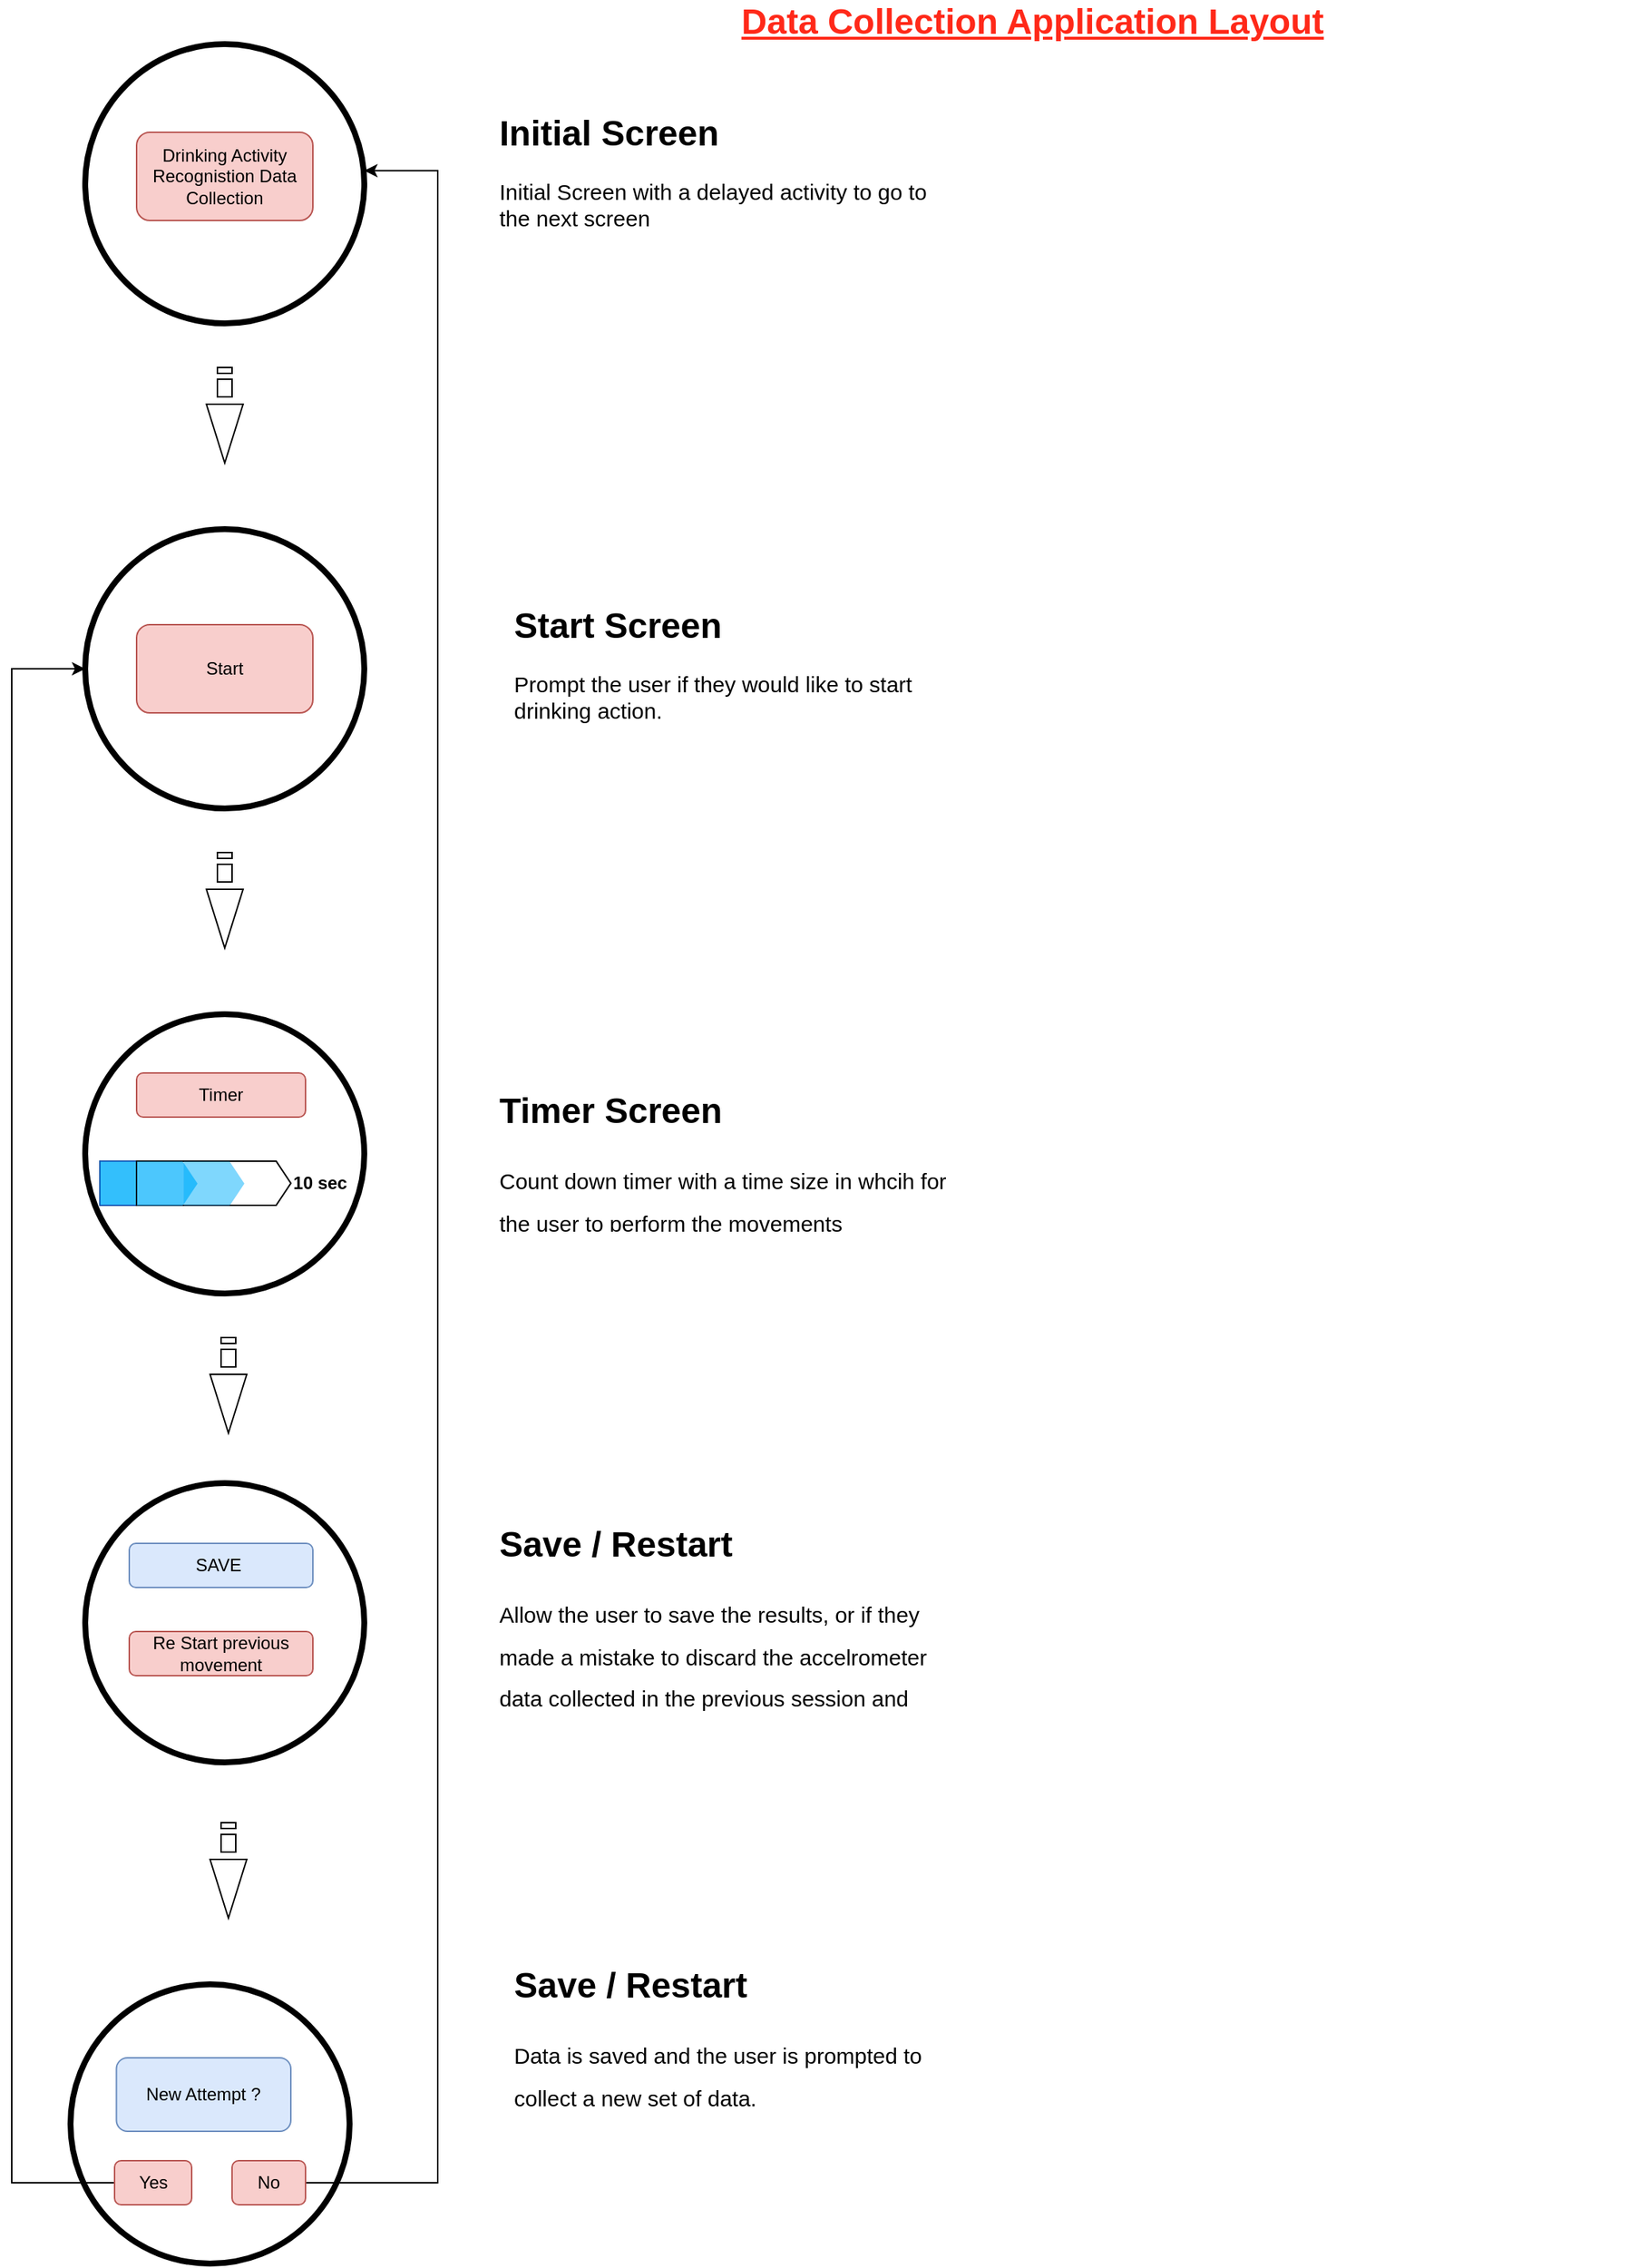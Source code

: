 <mxfile version="24.7.16">
  <diagram id="C5RBs43oDa-KdzZeNtuy" name="Page-1">
    <mxGraphModel dx="2485" dy="1118" grid="1" gridSize="10" guides="1" tooltips="1" connect="1" arrows="1" fold="1" page="1" pageScale="1" pageWidth="827" pageHeight="1169" math="0" shadow="0">
      <root>
        <mxCell id="WIyWlLk6GJQsqaUBKTNV-0" />
        <mxCell id="WIyWlLk6GJQsqaUBKTNV-1" parent="WIyWlLk6GJQsqaUBKTNV-0" />
        <mxCell id="hNArOLOkoMc0WUN-Sgq1-0" value="" style="ellipse;whiteSpace=wrap;html=1;aspect=fixed;gradientColor=none;strokeWidth=4;" vertex="1" parent="WIyWlLk6GJQsqaUBKTNV-1">
          <mxGeometry x="30" y="40" width="190" height="190" as="geometry" />
        </mxCell>
        <mxCell id="hNArOLOkoMc0WUN-Sgq1-1" value="Drinking Activity Recognistion Data Collection" style="rounded=1;whiteSpace=wrap;html=1;fillColor=#f8cecc;strokeColor=#b85450;" vertex="1" parent="WIyWlLk6GJQsqaUBKTNV-1">
          <mxGeometry x="65" y="100" width="120" height="60" as="geometry" />
        </mxCell>
        <mxCell id="hNArOLOkoMc0WUN-Sgq1-5" value="" style="html=1;shadow=0;dashed=0;align=center;verticalAlign=middle;shape=mxgraph.arrows2.stripedArrow;dy=0.6;dx=40;notch=25;rotation=90;" vertex="1" parent="WIyWlLk6GJQsqaUBKTNV-1">
          <mxGeometry x="92.5" y="280" width="65" height="25" as="geometry" />
        </mxCell>
        <mxCell id="hNArOLOkoMc0WUN-Sgq1-6" value="" style="ellipse;whiteSpace=wrap;html=1;aspect=fixed;gradientColor=none;strokeWidth=4;" vertex="1" parent="WIyWlLk6GJQsqaUBKTNV-1">
          <mxGeometry x="30" y="370" width="190" height="190" as="geometry" />
        </mxCell>
        <mxCell id="hNArOLOkoMc0WUN-Sgq1-7" value="Start" style="rounded=1;whiteSpace=wrap;html=1;fillColor=#f8cecc;strokeColor=#b85450;" vertex="1" parent="WIyWlLk6GJQsqaUBKTNV-1">
          <mxGeometry x="65" y="435" width="120" height="60" as="geometry" />
        </mxCell>
        <mxCell id="hNArOLOkoMc0WUN-Sgq1-9" value="&lt;h1 style=&quot;margin-top: 0px;&quot;&gt;Initial Screen&lt;/h1&gt;&lt;p&gt;&lt;font style=&quot;font-size: 15px;&quot;&gt;Initial Screen with a delayed activity to go to the next screen&lt;/font&gt;&lt;/p&gt;" style="text;html=1;whiteSpace=wrap;overflow=hidden;rounded=0;" vertex="1" parent="WIyWlLk6GJQsqaUBKTNV-1">
          <mxGeometry x="310" y="80" width="310" height="100" as="geometry" />
        </mxCell>
        <mxCell id="hNArOLOkoMc0WUN-Sgq1-10" value="&lt;h1 style=&quot;margin-top: 0px;&quot;&gt;Start Screen&lt;/h1&gt;&lt;p&gt;&lt;font style=&quot;font-size: 15px;&quot;&gt;Prompt the user if they would like to start drinking action.&lt;/font&gt;&lt;/p&gt;" style="text;html=1;whiteSpace=wrap;overflow=hidden;rounded=0;" vertex="1" parent="WIyWlLk6GJQsqaUBKTNV-1">
          <mxGeometry x="320" y="415" width="310" height="100" as="geometry" />
        </mxCell>
        <mxCell id="hNArOLOkoMc0WUN-Sgq1-11" value="&lt;font color=&quot;#ff2919&quot; style=&quot;font-size: 24px;&quot;&gt;&lt;b&gt;&lt;u&gt;Data Collection Application Layout&lt;/u&gt;&lt;/b&gt;&lt;/font&gt;" style="text;html=1;align=center;verticalAlign=middle;whiteSpace=wrap;rounded=0;" vertex="1" parent="WIyWlLk6GJQsqaUBKTNV-1">
          <mxGeometry x="270" y="10" width="810" height="30" as="geometry" />
        </mxCell>
        <mxCell id="hNArOLOkoMc0WUN-Sgq1-13" value="" style="html=1;shadow=0;dashed=0;align=center;verticalAlign=middle;shape=mxgraph.arrows2.stripedArrow;dy=0.6;dx=40;notch=25;rotation=90;" vertex="1" parent="WIyWlLk6GJQsqaUBKTNV-1">
          <mxGeometry x="92.5" y="610" width="65" height="25" as="geometry" />
        </mxCell>
        <mxCell id="hNArOLOkoMc0WUN-Sgq1-14" value="&lt;pre style=&quot;&quot;&gt;&lt;br&gt;&lt;/pre&gt;" style="ellipse;whiteSpace=wrap;html=1;aspect=fixed;gradientColor=none;strokeWidth=4;" vertex="1" parent="WIyWlLk6GJQsqaUBKTNV-1">
          <mxGeometry x="30" y="700" width="190" height="190" as="geometry" />
        </mxCell>
        <mxCell id="hNArOLOkoMc0WUN-Sgq1-16" value="&lt;h1 style=&quot;margin-top: 0px;&quot;&gt;&lt;span style=&quot;background-color: initial;&quot;&gt;Timer Screen&amp;nbsp;&lt;/span&gt;&lt;/h1&gt;&lt;h1 style=&quot;margin-top: 0px;&quot;&gt;&lt;span style=&quot;font-size: 15px; background-color: initial; font-weight: normal;&quot;&gt;Count down timer with a time size in whcih for the user to perform the movements&amp;nbsp;&lt;/span&gt;&lt;br&gt;&lt;/h1&gt;" style="text;html=1;whiteSpace=wrap;overflow=hidden;rounded=0;" vertex="1" parent="WIyWlLk6GJQsqaUBKTNV-1">
          <mxGeometry x="310" y="745" width="310" height="100" as="geometry" />
        </mxCell>
        <mxCell id="hNArOLOkoMc0WUN-Sgq1-19" value="&lt;pre style=&quot;&quot;&gt;&lt;br&gt;&lt;/pre&gt;" style="ellipse;whiteSpace=wrap;html=1;aspect=fixed;gradientColor=none;strokeWidth=4;" vertex="1" parent="WIyWlLk6GJQsqaUBKTNV-1">
          <mxGeometry x="30" y="1019" width="190" height="190" as="geometry" />
        </mxCell>
        <mxCell id="hNArOLOkoMc0WUN-Sgq1-20" value="SAVE&amp;nbsp;" style="rounded=1;whiteSpace=wrap;html=1;fillColor=#dae8fc;strokeColor=#6c8ebf;" vertex="1" parent="WIyWlLk6GJQsqaUBKTNV-1">
          <mxGeometry x="60" y="1060" width="125" height="30" as="geometry" />
        </mxCell>
        <mxCell id="hNArOLOkoMc0WUN-Sgq1-21" value="" style="html=1;shadow=0;dashed=0;align=center;verticalAlign=middle;shape=mxgraph.arrows2.stripedArrow;dy=0.6;dx=40;notch=25;rotation=90;" vertex="1" parent="WIyWlLk6GJQsqaUBKTNV-1">
          <mxGeometry x="95" y="940" width="65" height="25" as="geometry" />
        </mxCell>
        <mxCell id="hNArOLOkoMc0WUN-Sgq1-22" value="Re Start previous movement" style="rounded=1;whiteSpace=wrap;html=1;fillColor=#f8cecc;strokeColor=#b85450;" vertex="1" parent="WIyWlLk6GJQsqaUBKTNV-1">
          <mxGeometry x="60" y="1120" width="125" height="30" as="geometry" />
        </mxCell>
        <mxCell id="hNArOLOkoMc0WUN-Sgq1-23" value="&lt;h1 style=&quot;margin-top: 0px;&quot;&gt;&lt;span style=&quot;background-color: initial;&quot;&gt;Save / Restart&amp;nbsp;&lt;/span&gt;&lt;/h1&gt;&lt;h1 style=&quot;margin-top: 0px;&quot;&gt;&lt;span style=&quot;font-size: 15px; font-weight: 400;&quot;&gt;Allow the user to save the results, or if they made a mistake to discard the accelrometer data collected in the previous session and&amp;nbsp;&lt;/span&gt;&lt;/h1&gt;" style="text;html=1;whiteSpace=wrap;overflow=hidden;rounded=0;" vertex="1" parent="WIyWlLk6GJQsqaUBKTNV-1">
          <mxGeometry x="310" y="1040" width="310" height="160" as="geometry" />
        </mxCell>
        <mxCell id="hNArOLOkoMc0WUN-Sgq1-27" value="Timer" style="rounded=1;whiteSpace=wrap;html=1;fillColor=#f8cecc;strokeColor=#b85450;" vertex="1" parent="WIyWlLk6GJQsqaUBKTNV-1">
          <mxGeometry x="65" y="740" width="115" height="30" as="geometry" />
        </mxCell>
        <mxCell id="hNArOLOkoMc0WUN-Sgq1-29" value="" style="group;opacity=20;" vertex="1" connectable="0" parent="WIyWlLk6GJQsqaUBKTNV-1">
          <mxGeometry x="40" y="800" width="130" height="30" as="geometry" />
        </mxCell>
        <mxCell id="hNArOLOkoMc0WUN-Sgq1-26" value="" style="html=1;shadow=0;dashed=0;align=center;verticalAlign=middle;shape=mxgraph.arrows2.arrow;dy=0;dx=10;notch=0;" vertex="1" parent="hNArOLOkoMc0WUN-Sgq1-29">
          <mxGeometry width="130" height="30" as="geometry" />
        </mxCell>
        <mxCell id="hNArOLOkoMc0WUN-Sgq1-28" value="" style="html=1;shadow=0;dashed=0;align=center;verticalAlign=middle;shape=mxgraph.arrows2.arrow;dy=0;dx=10;notch=0;fillColor=#00B0FC;strokeColor=#1864cd;opacity=80;" vertex="1" parent="hNArOLOkoMc0WUN-Sgq1-29">
          <mxGeometry width="50.98" height="30" as="geometry" />
        </mxCell>
        <mxCell id="hNArOLOkoMc0WUN-Sgq1-31" value="" style="html=1;shadow=0;dashed=0;align=center;verticalAlign=middle;shape=mxgraph.arrows2.arrow;dy=0;dx=10;notch=0;fillColor=#00B0FC;strokeColor=#1864cd;opacity=90;" vertex="1" parent="hNArOLOkoMc0WUN-Sgq1-29">
          <mxGeometry x="30.588" width="50.98" height="30" as="geometry" />
        </mxCell>
        <mxCell id="hNArOLOkoMc0WUN-Sgq1-32" value="" style="group;opacity=70;strokeWidth=0;fillColor=default;" vertex="1" connectable="0" parent="hNArOLOkoMc0WUN-Sgq1-29">
          <mxGeometry x="25" width="105" height="30" as="geometry" />
        </mxCell>
        <mxCell id="hNArOLOkoMc0WUN-Sgq1-33" value="" style="html=1;shadow=0;dashed=0;align=center;verticalAlign=middle;shape=mxgraph.arrows2.arrow;dy=0;dx=10;notch=0;" vertex="1" parent="hNArOLOkoMc0WUN-Sgq1-32">
          <mxGeometry width="105" height="30" as="geometry" />
        </mxCell>
        <mxCell id="hNArOLOkoMc0WUN-Sgq1-34" value="" style="html=1;shadow=0;dashed=0;align=center;verticalAlign=middle;shape=mxgraph.arrows2.arrow;dy=0;dx=10;notch=0;fillColor=#00B0FC;strokeColor=#1864cd;strokeWidth=0;opacity=70;" vertex="1" parent="hNArOLOkoMc0WUN-Sgq1-32">
          <mxGeometry width="41.176" height="30" as="geometry" />
        </mxCell>
        <mxCell id="hNArOLOkoMc0WUN-Sgq1-35" value="" style="html=1;shadow=0;dashed=0;align=center;verticalAlign=middle;shape=mxgraph.arrows2.arrow;dy=0;dx=10;notch=0;fillColor=#00B0FC;strokeColor=#1864cd;opacity=50;strokeWidth=0;" vertex="1" parent="hNArOLOkoMc0WUN-Sgq1-29">
          <mxGeometry x="56.91" width="41.176" height="30" as="geometry" />
        </mxCell>
        <mxCell id="hNArOLOkoMc0WUN-Sgq1-30" value="&lt;b&gt;10 sec&lt;/b&gt;" style="text;html=1;align=center;verticalAlign=middle;whiteSpace=wrap;rounded=0;" vertex="1" parent="WIyWlLk6GJQsqaUBKTNV-1">
          <mxGeometry x="160" y="800" width="60" height="30" as="geometry" />
        </mxCell>
        <mxCell id="hNArOLOkoMc0WUN-Sgq1-36" value="&lt;pre style=&quot;&quot;&gt;&lt;br&gt;&lt;/pre&gt;" style="ellipse;whiteSpace=wrap;html=1;aspect=fixed;gradientColor=none;strokeWidth=4;" vertex="1" parent="WIyWlLk6GJQsqaUBKTNV-1">
          <mxGeometry x="20" y="1360" width="190" height="190" as="geometry" />
        </mxCell>
        <mxCell id="hNArOLOkoMc0WUN-Sgq1-37" value="New Attempt ?" style="rounded=1;whiteSpace=wrap;html=1;fillColor=#dae8fc;strokeColor=#6c8ebf;" vertex="1" parent="WIyWlLk6GJQsqaUBKTNV-1">
          <mxGeometry x="51.25" y="1410" width="118.75" height="50" as="geometry" />
        </mxCell>
        <mxCell id="hNArOLOkoMc0WUN-Sgq1-43" style="edgeStyle=orthogonalEdgeStyle;rounded=0;orthogonalLoop=1;jettySize=auto;html=1;entryX=0;entryY=0.5;entryDx=0;entryDy=0;" edge="1" parent="WIyWlLk6GJQsqaUBKTNV-1" source="hNArOLOkoMc0WUN-Sgq1-38" target="hNArOLOkoMc0WUN-Sgq1-6">
          <mxGeometry relative="1" as="geometry">
            <mxPoint x="-40" y="470" as="targetPoint" />
            <Array as="points">
              <mxPoint x="-20" y="1495" />
              <mxPoint x="-20" y="465" />
            </Array>
          </mxGeometry>
        </mxCell>
        <mxCell id="hNArOLOkoMc0WUN-Sgq1-38" value="Yes" style="rounded=1;whiteSpace=wrap;html=1;fillColor=#f8cecc;strokeColor=#b85450;" vertex="1" parent="WIyWlLk6GJQsqaUBKTNV-1">
          <mxGeometry x="50" y="1480" width="52.5" height="30" as="geometry" />
        </mxCell>
        <mxCell id="hNArOLOkoMc0WUN-Sgq1-39" value="&lt;h1 style=&quot;margin-top: 0px;&quot;&gt;&lt;span style=&quot;background-color: initial;&quot;&gt;Save / Restart&amp;nbsp;&lt;/span&gt;&lt;/h1&gt;&lt;h1 style=&quot;margin-top: 0px;&quot;&gt;&lt;span style=&quot;font-size: 15px; font-weight: 400;&quot;&gt;Data is saved and the user is prompted to collect a new set of data.&amp;nbsp;&lt;/span&gt;&lt;/h1&gt;" style="text;html=1;whiteSpace=wrap;overflow=hidden;rounded=0;" vertex="1" parent="WIyWlLk6GJQsqaUBKTNV-1">
          <mxGeometry x="320" y="1340" width="310" height="160" as="geometry" />
        </mxCell>
        <mxCell id="hNArOLOkoMc0WUN-Sgq1-40" value="" style="html=1;shadow=0;dashed=0;align=center;verticalAlign=middle;shape=mxgraph.arrows2.stripedArrow;dy=0.6;dx=40;notch=25;rotation=90;" vertex="1" parent="WIyWlLk6GJQsqaUBKTNV-1">
          <mxGeometry x="95" y="1270" width="65" height="25" as="geometry" />
        </mxCell>
        <mxCell id="hNArOLOkoMc0WUN-Sgq1-45" style="edgeStyle=orthogonalEdgeStyle;rounded=0;orthogonalLoop=1;jettySize=auto;html=1;entryX=1;entryY=0.453;entryDx=0;entryDy=0;entryPerimeter=0;" edge="1" parent="WIyWlLk6GJQsqaUBKTNV-1" source="hNArOLOkoMc0WUN-Sgq1-41" target="hNArOLOkoMc0WUN-Sgq1-0">
          <mxGeometry relative="1" as="geometry">
            <mxPoint x="280" y="120" as="targetPoint" />
            <Array as="points">
              <mxPoint x="270" y="1495" />
              <mxPoint x="270" y="126" />
            </Array>
          </mxGeometry>
        </mxCell>
        <mxCell id="hNArOLOkoMc0WUN-Sgq1-41" value="No" style="rounded=1;whiteSpace=wrap;html=1;fillColor=#f8cecc;strokeColor=#b85450;" vertex="1" parent="WIyWlLk6GJQsqaUBKTNV-1">
          <mxGeometry x="130" y="1480" width="50" height="30" as="geometry" />
        </mxCell>
      </root>
    </mxGraphModel>
  </diagram>
</mxfile>
